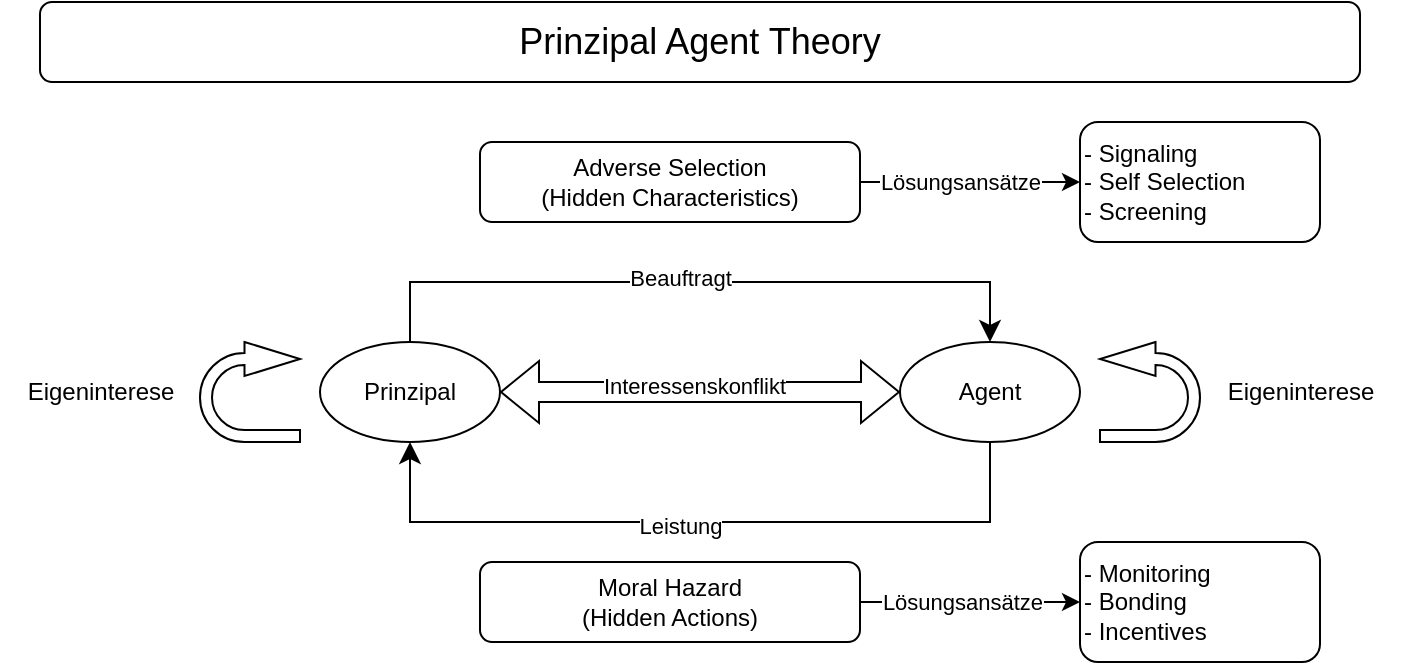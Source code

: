 <mxfile version="24.9.0">
  <diagram name="Seite-1" id="LlAV0aN3McVEwdfRjpWG">
    <mxGraphModel dx="503" dy="270" grid="1" gridSize="10" guides="1" tooltips="1" connect="1" arrows="1" fold="1" page="1" pageScale="1" pageWidth="827" pageHeight="1169" math="0" shadow="0">
      <root>
        <mxCell id="0" />
        <mxCell id="1" parent="0" />
        <mxCell id="kLmIG4iRkcMbvo4lLbTO-1" value="Prinzipal" style="ellipse;whiteSpace=wrap;html=1;" parent="1" vertex="1">
          <mxGeometry x="180" y="230" width="90" height="50" as="geometry" />
        </mxCell>
        <mxCell id="kLmIG4iRkcMbvo4lLbTO-2" value="Agent" style="ellipse;whiteSpace=wrap;html=1;" parent="1" vertex="1">
          <mxGeometry x="470" y="230" width="90" height="50" as="geometry" />
        </mxCell>
        <mxCell id="kLmIG4iRkcMbvo4lLbTO-3" value="" style="shape=flexArrow;endArrow=classic;startArrow=classic;html=1;rounded=0;exitX=1;exitY=0.5;exitDx=0;exitDy=0;entryX=0;entryY=0.5;entryDx=0;entryDy=0;" parent="1" source="kLmIG4iRkcMbvo4lLbTO-1" target="kLmIG4iRkcMbvo4lLbTO-2" edge="1">
          <mxGeometry width="100" height="100" relative="1" as="geometry">
            <mxPoint x="360" y="360" as="sourcePoint" />
            <mxPoint x="460" y="260" as="targetPoint" />
          </mxGeometry>
        </mxCell>
        <mxCell id="kLmIG4iRkcMbvo4lLbTO-4" value="Interessenskonflikt" style="edgeLabel;html=1;align=center;verticalAlign=middle;resizable=0;points=[];" parent="kLmIG4iRkcMbvo4lLbTO-3" vertex="1" connectable="0">
          <mxGeometry x="-0.03" y="3" relative="1" as="geometry">
            <mxPoint as="offset" />
          </mxGeometry>
        </mxCell>
        <mxCell id="kLmIG4iRkcMbvo4lLbTO-5" value="" style="edgeStyle=elbowEdgeStyle;elbow=horizontal;endArrow=classic;html=1;curved=0;rounded=0;endSize=8;startSize=8;exitX=0.5;exitY=0;exitDx=0;exitDy=0;entryX=0.5;entryY=0;entryDx=0;entryDy=0;" parent="1" source="kLmIG4iRkcMbvo4lLbTO-1" target="kLmIG4iRkcMbvo4lLbTO-2" edge="1">
          <mxGeometry width="50" height="50" relative="1" as="geometry">
            <mxPoint x="390" y="330" as="sourcePoint" />
            <mxPoint x="460" y="190" as="targetPoint" />
            <Array as="points">
              <mxPoint x="370" y="200" />
            </Array>
          </mxGeometry>
        </mxCell>
        <mxCell id="kLmIG4iRkcMbvo4lLbTO-7" value="Beauftragt" style="edgeLabel;html=1;align=center;verticalAlign=middle;resizable=0;points=[];" parent="kLmIG4iRkcMbvo4lLbTO-5" vertex="1" connectable="0">
          <mxGeometry x="-0.103" y="2" relative="1" as="geometry">
            <mxPoint x="8" as="offset" />
          </mxGeometry>
        </mxCell>
        <mxCell id="kLmIG4iRkcMbvo4lLbTO-8" value="" style="edgeStyle=elbowEdgeStyle;elbow=horizontal;endArrow=classic;html=1;curved=0;rounded=0;endSize=8;startSize=8;exitX=0.5;exitY=1;exitDx=0;exitDy=0;entryX=0.5;entryY=1;entryDx=0;entryDy=0;" parent="1" source="kLmIG4iRkcMbvo4lLbTO-2" target="kLmIG4iRkcMbvo4lLbTO-1" edge="1">
          <mxGeometry width="50" height="50" relative="1" as="geometry">
            <mxPoint x="235" y="320" as="sourcePoint" />
            <mxPoint x="525" y="320" as="targetPoint" />
            <Array as="points">
              <mxPoint x="370" y="320" />
            </Array>
          </mxGeometry>
        </mxCell>
        <mxCell id="kLmIG4iRkcMbvo4lLbTO-9" value="Leistung" style="edgeLabel;html=1;align=center;verticalAlign=middle;resizable=0;points=[];" parent="kLmIG4iRkcMbvo4lLbTO-8" vertex="1" connectable="0">
          <mxGeometry x="-0.103" y="2" relative="1" as="geometry">
            <mxPoint x="-29" as="offset" />
          </mxGeometry>
        </mxCell>
        <mxCell id="kLmIG4iRkcMbvo4lLbTO-10" value="" style="html=1;shadow=0;dashed=0;align=center;verticalAlign=middle;shape=mxgraph.arrows2.uTurnArrow;dy=3;arrowHead=17;dx2=27.75;" parent="1" vertex="1">
          <mxGeometry x="120" y="230" width="50" height="50" as="geometry" />
        </mxCell>
        <mxCell id="kLmIG4iRkcMbvo4lLbTO-11" value="" style="html=1;shadow=0;dashed=0;align=center;verticalAlign=middle;shape=mxgraph.arrows2.uTurnArrow;dy=3;arrowHead=17;dx2=27.75;flipH=1;" parent="1" vertex="1">
          <mxGeometry x="570" y="230" width="50" height="50" as="geometry" />
        </mxCell>
        <mxCell id="kLmIG4iRkcMbvo4lLbTO-12" value="Eigeninterese" style="text;html=1;align=center;verticalAlign=middle;resizable=0;points=[];autosize=1;strokeColor=none;fillColor=none;" parent="1" vertex="1">
          <mxGeometry x="20" y="240" width="100" height="30" as="geometry" />
        </mxCell>
        <mxCell id="kLmIG4iRkcMbvo4lLbTO-13" value="Eigeninterese" style="text;html=1;align=center;verticalAlign=middle;resizable=0;points=[];autosize=1;strokeColor=none;fillColor=none;" parent="1" vertex="1">
          <mxGeometry x="620" y="240" width="100" height="30" as="geometry" />
        </mxCell>
        <mxCell id="f9LRDdckMzS_uq0sf7Ku-3" value="" style="edgeStyle=orthogonalEdgeStyle;rounded=0;orthogonalLoop=1;jettySize=auto;html=1;" edge="1" parent="1" source="kLmIG4iRkcMbvo4lLbTO-14" target="f9LRDdckMzS_uq0sf7Ku-2">
          <mxGeometry relative="1" as="geometry">
            <Array as="points">
              <mxPoint x="520" y="150" />
              <mxPoint x="520" y="150" />
            </Array>
          </mxGeometry>
        </mxCell>
        <mxCell id="f9LRDdckMzS_uq0sf7Ku-7" value="Lösungsansätze" style="edgeLabel;html=1;align=center;verticalAlign=middle;resizable=0;points=[];" vertex="1" connectable="0" parent="f9LRDdckMzS_uq0sf7Ku-3">
          <mxGeometry x="0.255" y="2" relative="1" as="geometry">
            <mxPoint x="-19" y="2" as="offset" />
          </mxGeometry>
        </mxCell>
        <mxCell id="kLmIG4iRkcMbvo4lLbTO-14" value="Adverse Selection&lt;div&gt;(Hidden Characteristics)&lt;/div&gt;" style="rounded=1;whiteSpace=wrap;html=1;" parent="1" vertex="1">
          <mxGeometry x="260" y="130" width="190" height="40" as="geometry" />
        </mxCell>
        <mxCell id="f9LRDdckMzS_uq0sf7Ku-5" value="" style="edgeStyle=orthogonalEdgeStyle;rounded=0;orthogonalLoop=1;jettySize=auto;html=1;" edge="1" parent="1" source="kLmIG4iRkcMbvo4lLbTO-15" target="f9LRDdckMzS_uq0sf7Ku-4">
          <mxGeometry relative="1" as="geometry" />
        </mxCell>
        <mxCell id="f9LRDdckMzS_uq0sf7Ku-6" value="Lösungsansätze" style="edgeLabel;html=1;align=center;verticalAlign=middle;resizable=0;points=[];" vertex="1" connectable="0" parent="f9LRDdckMzS_uq0sf7Ku-5">
          <mxGeometry x="-0.25" relative="1" as="geometry">
            <mxPoint x="9" as="offset" />
          </mxGeometry>
        </mxCell>
        <mxCell id="kLmIG4iRkcMbvo4lLbTO-15" value="Moral Hazard&lt;div&gt;(Hidden Actions)&lt;/div&gt;" style="rounded=1;whiteSpace=wrap;html=1;" parent="1" vertex="1">
          <mxGeometry x="260" y="340" width="190" height="40" as="geometry" />
        </mxCell>
        <mxCell id="kLmIG4iRkcMbvo4lLbTO-16" value="&lt;font style=&quot;font-size: 18px;&quot;&gt;Prinzipal Agent Theory&lt;/font&gt;" style="rounded=1;whiteSpace=wrap;html=1;" parent="1" vertex="1">
          <mxGeometry x="40" y="60" width="660" height="40" as="geometry" />
        </mxCell>
        <mxCell id="f9LRDdckMzS_uq0sf7Ku-2" value="- Signaling&lt;div&gt;- Self Selection&lt;/div&gt;&lt;div&gt;- Screening&lt;/div&gt;" style="rounded=1;whiteSpace=wrap;html=1;align=left;" vertex="1" parent="1">
          <mxGeometry x="560" y="120" width="120" height="60" as="geometry" />
        </mxCell>
        <mxCell id="f9LRDdckMzS_uq0sf7Ku-4" value="- Monitoring&lt;div&gt;- Bonding&lt;/div&gt;&lt;div&gt;- Incentives&lt;/div&gt;" style="rounded=1;whiteSpace=wrap;html=1;align=left;" vertex="1" parent="1">
          <mxGeometry x="560" y="330" width="120" height="60" as="geometry" />
        </mxCell>
      </root>
    </mxGraphModel>
  </diagram>
</mxfile>
